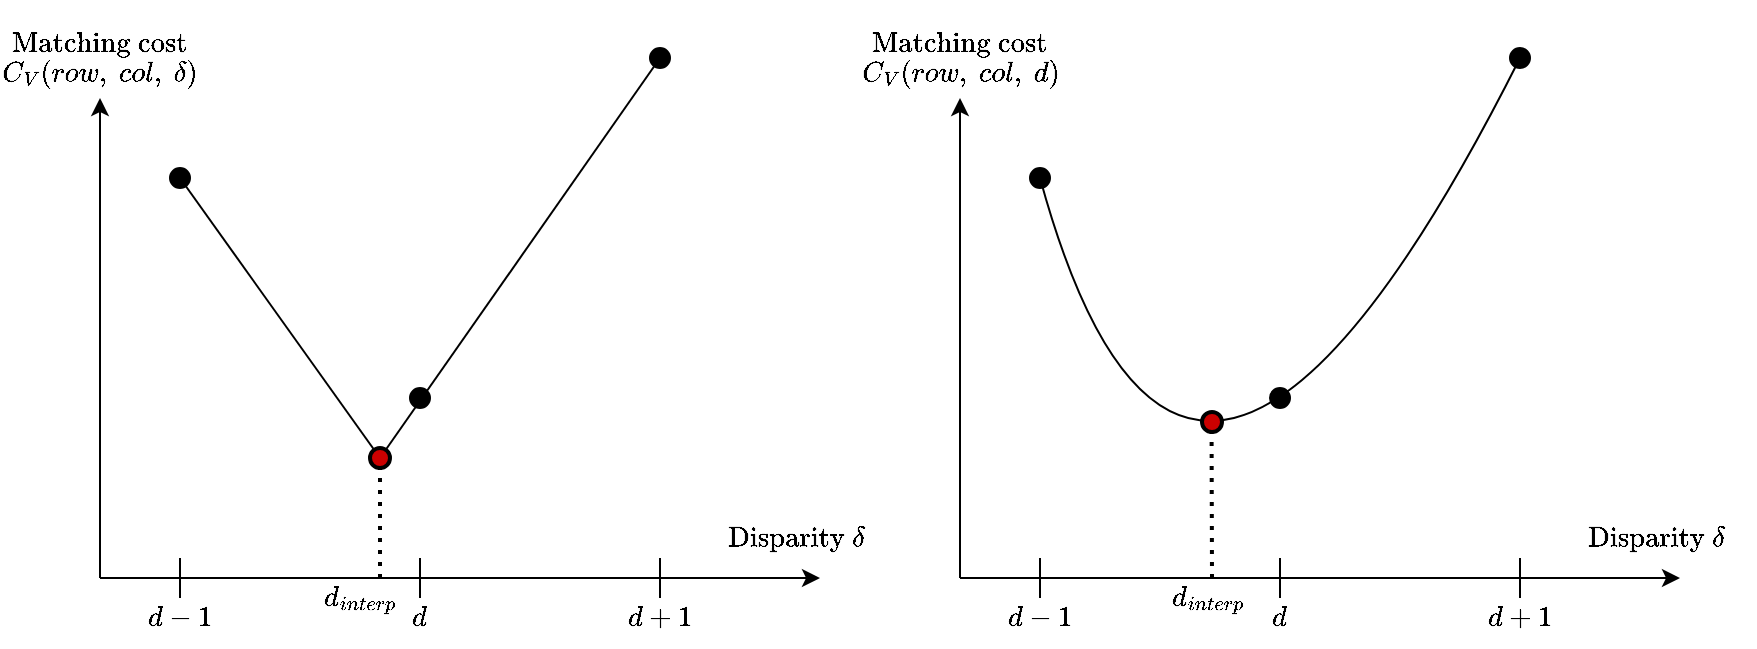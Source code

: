<mxfile version="24.7.7">
  <diagram name="Page-1" id="1FFfoCsJhCN7KtXmhUxu">
    <mxGraphModel dx="2022" dy="649" grid="1" gridSize="10" guides="1" tooltips="1" connect="1" arrows="1" fold="1" page="1" pageScale="1" pageWidth="827" pageHeight="1169" math="1" shadow="0">
      <root>
        <mxCell id="0" />
        <mxCell id="1" parent="0" />
        <mxCell id="Z7qZE-77RTVfhcTvfnIo-38" value="" style="endArrow=none;dashed=1;html=1;dashPattern=1 2;strokeWidth=2;rounded=0;" edge="1" parent="1">
          <mxGeometry width="50" height="50" relative="1" as="geometry">
            <mxPoint x="-210" y="400" as="sourcePoint" />
            <mxPoint x="-210" y="340" as="targetPoint" />
          </mxGeometry>
        </mxCell>
        <mxCell id="Z7qZE-77RTVfhcTvfnIo-22" value="" style="endArrow=classic;html=1;rounded=0;" edge="1" parent="1">
          <mxGeometry width="50" height="50" relative="1" as="geometry">
            <mxPoint x="-350" y="400" as="sourcePoint" />
            <mxPoint x="-350" y="160" as="targetPoint" />
          </mxGeometry>
        </mxCell>
        <mxCell id="Z7qZE-77RTVfhcTvfnIo-23" value="" style="endArrow=classic;html=1;rounded=0;" edge="1" parent="1">
          <mxGeometry width="50" height="50" relative="1" as="geometry">
            <mxPoint x="-350" y="400" as="sourcePoint" />
            <mxPoint x="10" y="400" as="targetPoint" />
          </mxGeometry>
        </mxCell>
        <mxCell id="Z7qZE-77RTVfhcTvfnIo-24" value="" style="ellipse;whiteSpace=wrap;html=1;aspect=fixed;fillColor=#000000;" vertex="1" parent="1">
          <mxGeometry x="-195" y="305" width="10" height="10" as="geometry" />
        </mxCell>
        <mxCell id="Z7qZE-77RTVfhcTvfnIo-25" value="&lt;div&gt;\(\text{Disparity } \delta\)&lt;/div&gt;" style="text;html=1;align=center;verticalAlign=middle;whiteSpace=wrap;rounded=0;" vertex="1" parent="1">
          <mxGeometry x="-52.5" y="370" width="100" height="20" as="geometry" />
        </mxCell>
        <mxCell id="Z7qZE-77RTVfhcTvfnIo-26" value="&lt;div&gt;\(\text{Matching cost}\)&lt;/div&gt;&lt;div&gt;\(C_V(row, ~col, ~\delta)\)&lt;/div&gt;" style="text;html=1;align=center;verticalAlign=middle;whiteSpace=wrap;rounded=0;" vertex="1" parent="1">
          <mxGeometry x="-400" y="120" width="100" height="40" as="geometry" />
        </mxCell>
        <mxCell id="Z7qZE-77RTVfhcTvfnIo-27" value="\(d\)" style="text;html=1;align=center;verticalAlign=middle;whiteSpace=wrap;rounded=0;" vertex="1" parent="1">
          <mxGeometry x="-205" y="410" width="30" height="20" as="geometry" />
        </mxCell>
        <mxCell id="Z7qZE-77RTVfhcTvfnIo-28" value="" style="endArrow=none;html=1;rounded=0;" edge="1" parent="1">
          <mxGeometry width="50" height="50" relative="1" as="geometry">
            <mxPoint x="-190" y="410" as="sourcePoint" />
            <mxPoint x="-190" y="390" as="targetPoint" />
          </mxGeometry>
        </mxCell>
        <mxCell id="Z7qZE-77RTVfhcTvfnIo-29" value="" style="ellipse;whiteSpace=wrap;html=1;aspect=fixed;fillColor=#000000;" vertex="1" parent="1">
          <mxGeometry x="-75" y="135" width="10" height="10" as="geometry" />
        </mxCell>
        <mxCell id="Z7qZE-77RTVfhcTvfnIo-30" value="" style="ellipse;whiteSpace=wrap;html=1;aspect=fixed;fillColor=#000000;" vertex="1" parent="1">
          <mxGeometry x="-315" y="195" width="10" height="10" as="geometry" />
        </mxCell>
        <mxCell id="Z7qZE-77RTVfhcTvfnIo-31" value="" style="endArrow=none;html=1;rounded=0;" edge="1" parent="1">
          <mxGeometry width="50" height="50" relative="1" as="geometry">
            <mxPoint x="-310" y="410" as="sourcePoint" />
            <mxPoint x="-310" y="390" as="targetPoint" />
          </mxGeometry>
        </mxCell>
        <mxCell id="Z7qZE-77RTVfhcTvfnIo-32" value="" style="endArrow=none;html=1;rounded=0;" edge="1" parent="1">
          <mxGeometry width="50" height="50" relative="1" as="geometry">
            <mxPoint x="-70" y="410" as="sourcePoint" />
            <mxPoint x="-70" y="390" as="targetPoint" />
          </mxGeometry>
        </mxCell>
        <mxCell id="Z7qZE-77RTVfhcTvfnIo-33" value="\(d-1\)" style="text;html=1;align=center;verticalAlign=middle;whiteSpace=wrap;rounded=0;" vertex="1" parent="1">
          <mxGeometry x="-334.5" y="410" width="49" height="20" as="geometry" />
        </mxCell>
        <mxCell id="Z7qZE-77RTVfhcTvfnIo-34" value="\(d+1\)" style="text;html=1;align=center;verticalAlign=middle;whiteSpace=wrap;rounded=0;" vertex="1" parent="1">
          <mxGeometry x="-87.5" y="410" width="35" height="20" as="geometry" />
        </mxCell>
        <mxCell id="Z7qZE-77RTVfhcTvfnIo-35" value="" style="endArrow=none;html=1;rounded=0;" edge="1" parent="1">
          <mxGeometry width="50" height="50" relative="1" as="geometry">
            <mxPoint x="-310" y="200" as="sourcePoint" />
            <mxPoint x="-210" y="340" as="targetPoint" />
          </mxGeometry>
        </mxCell>
        <mxCell id="Z7qZE-77RTVfhcTvfnIo-36" value="" style="endArrow=none;html=1;rounded=0;" edge="1" parent="1">
          <mxGeometry width="50" height="50" relative="1" as="geometry">
            <mxPoint x="-70" y="140" as="sourcePoint" />
            <mxPoint x="-210" y="340" as="targetPoint" />
          </mxGeometry>
        </mxCell>
        <mxCell id="Z7qZE-77RTVfhcTvfnIo-37" value="" style="ellipse;whiteSpace=wrap;html=1;aspect=fixed;fillColor=#CC0000;strokeWidth=2;" vertex="1" parent="1">
          <mxGeometry x="-215" y="335" width="10" height="10" as="geometry" />
        </mxCell>
        <mxCell id="Z7qZE-77RTVfhcTvfnIo-40" value="\(d_{interp}\)" style="text;html=1;align=center;verticalAlign=middle;whiteSpace=wrap;rounded=0;" vertex="1" parent="1">
          <mxGeometry x="-244" y="400" width="49" height="20" as="geometry" />
        </mxCell>
        <mxCell id="Z7qZE-77RTVfhcTvfnIo-44" value="" style="endArrow=none;dashed=1;html=1;dashPattern=1 2;strokeWidth=2;rounded=0;" edge="1" parent="1">
          <mxGeometry width="50" height="50" relative="1" as="geometry">
            <mxPoint x="206" y="400" as="sourcePoint" />
            <mxPoint x="205.76" y="317" as="targetPoint" />
          </mxGeometry>
        </mxCell>
        <mxCell id="Z7qZE-77RTVfhcTvfnIo-45" value="" style="endArrow=classic;html=1;rounded=0;" edge="1" parent="1">
          <mxGeometry width="50" height="50" relative="1" as="geometry">
            <mxPoint x="80" y="400" as="sourcePoint" />
            <mxPoint x="80" y="160" as="targetPoint" />
          </mxGeometry>
        </mxCell>
        <mxCell id="Z7qZE-77RTVfhcTvfnIo-46" value="" style="endArrow=classic;html=1;rounded=0;" edge="1" parent="1">
          <mxGeometry width="50" height="50" relative="1" as="geometry">
            <mxPoint x="80" y="400" as="sourcePoint" />
            <mxPoint x="440" y="400" as="targetPoint" />
          </mxGeometry>
        </mxCell>
        <mxCell id="Z7qZE-77RTVfhcTvfnIo-47" value="" style="ellipse;whiteSpace=wrap;html=1;aspect=fixed;fillColor=#000000;" vertex="1" parent="1">
          <mxGeometry x="235" y="305" width="10" height="10" as="geometry" />
        </mxCell>
        <mxCell id="Z7qZE-77RTVfhcTvfnIo-48" value="&lt;div&gt;\(\text{Matching cost}\)&lt;/div&gt;&lt;div&gt;\(C_V(row, ~col, ~d)\)&lt;/div&gt;" style="text;html=1;align=center;verticalAlign=middle;whiteSpace=wrap;rounded=0;" vertex="1" parent="1">
          <mxGeometry x="30" y="120" width="100" height="40" as="geometry" />
        </mxCell>
        <mxCell id="Z7qZE-77RTVfhcTvfnIo-49" value="" style="endArrow=none;html=1;rounded=0;" edge="1" parent="1">
          <mxGeometry width="50" height="50" relative="1" as="geometry">
            <mxPoint x="240" y="410" as="sourcePoint" />
            <mxPoint x="240" y="390" as="targetPoint" />
          </mxGeometry>
        </mxCell>
        <mxCell id="Z7qZE-77RTVfhcTvfnIo-50" value="" style="ellipse;whiteSpace=wrap;html=1;aspect=fixed;fillColor=#000000;" vertex="1" parent="1">
          <mxGeometry x="355" y="135" width="10" height="10" as="geometry" />
        </mxCell>
        <mxCell id="Z7qZE-77RTVfhcTvfnIo-51" value="" style="ellipse;whiteSpace=wrap;html=1;aspect=fixed;fillColor=#000000;" vertex="1" parent="1">
          <mxGeometry x="115" y="195" width="10" height="10" as="geometry" />
        </mxCell>
        <mxCell id="Z7qZE-77RTVfhcTvfnIo-52" value="" style="endArrow=none;html=1;rounded=0;" edge="1" parent="1">
          <mxGeometry width="50" height="50" relative="1" as="geometry">
            <mxPoint x="120" y="410" as="sourcePoint" />
            <mxPoint x="120" y="390" as="targetPoint" />
          </mxGeometry>
        </mxCell>
        <mxCell id="Z7qZE-77RTVfhcTvfnIo-53" value="" style="endArrow=none;html=1;rounded=0;" edge="1" parent="1">
          <mxGeometry width="50" height="50" relative="1" as="geometry">
            <mxPoint x="360" y="410" as="sourcePoint" />
            <mxPoint x="360" y="390" as="targetPoint" />
          </mxGeometry>
        </mxCell>
        <mxCell id="Z7qZE-77RTVfhcTvfnIo-54" value="\(d-1\)" style="text;html=1;align=center;verticalAlign=middle;whiteSpace=wrap;rounded=0;" vertex="1" parent="1">
          <mxGeometry x="95.5" y="410" width="49" height="20" as="geometry" />
        </mxCell>
        <mxCell id="Z7qZE-77RTVfhcTvfnIo-55" value="\(d+1\)" style="text;html=1;align=center;verticalAlign=middle;whiteSpace=wrap;rounded=0;" vertex="1" parent="1">
          <mxGeometry x="342.5" y="410" width="35" height="20" as="geometry" />
        </mxCell>
        <mxCell id="Z7qZE-77RTVfhcTvfnIo-56" value="" style="endArrow=none;html=1;rounded=0;curved=1;" edge="1" parent="1">
          <mxGeometry width="50" height="50" relative="1" as="geometry">
            <mxPoint x="360" y="140" as="sourcePoint" />
            <mxPoint x="120" y="200" as="targetPoint" />
            <Array as="points">
              <mxPoint x="194" y="470" />
            </Array>
          </mxGeometry>
        </mxCell>
        <mxCell id="Z7qZE-77RTVfhcTvfnIo-57" value="" style="ellipse;whiteSpace=wrap;html=1;aspect=fixed;fillColor=#CC0000;strokeWidth=2;" vertex="1" parent="1">
          <mxGeometry x="201" y="317" width="10" height="10" as="geometry" />
        </mxCell>
        <mxCell id="Z7qZE-77RTVfhcTvfnIo-58" value="\(d_{interp}\)" style="text;html=1;align=center;verticalAlign=middle;whiteSpace=wrap;rounded=0;" vertex="1" parent="1">
          <mxGeometry x="180" y="400" width="49" height="20" as="geometry" />
        </mxCell>
        <mxCell id="Z7qZE-77RTVfhcTvfnIo-59" value="\(d\)" style="text;html=1;align=center;verticalAlign=middle;whiteSpace=wrap;rounded=0;" vertex="1" parent="1">
          <mxGeometry x="225" y="410" width="30" height="20" as="geometry" />
        </mxCell>
        <mxCell id="Z7qZE-77RTVfhcTvfnIo-60" value="&lt;div&gt;\(\text{Disparity } \delta\)&lt;/div&gt;" style="text;html=1;align=center;verticalAlign=middle;whiteSpace=wrap;rounded=0;" vertex="1" parent="1">
          <mxGeometry x="377.5" y="370" width="100" height="20" as="geometry" />
        </mxCell>
      </root>
    </mxGraphModel>
  </diagram>
</mxfile>
